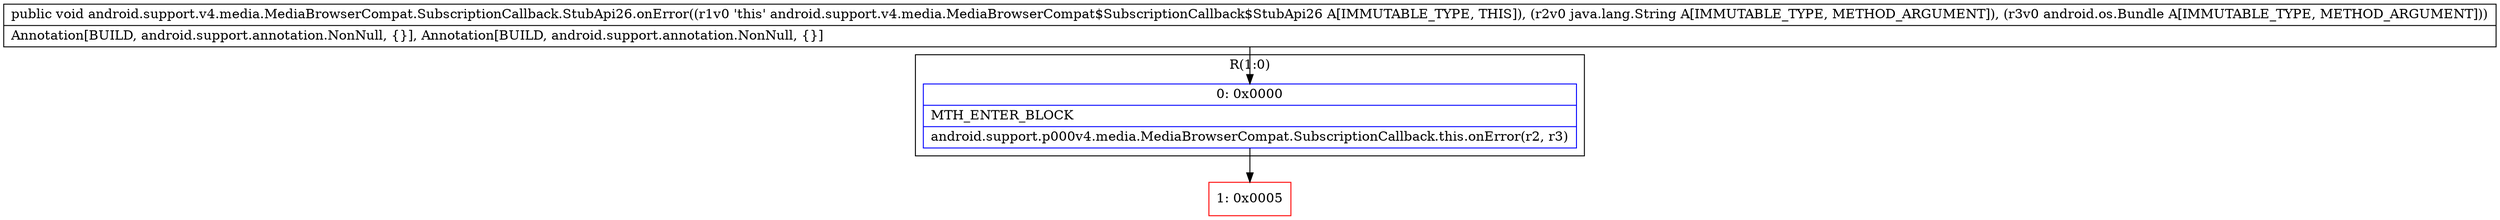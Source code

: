 digraph "CFG forandroid.support.v4.media.MediaBrowserCompat.SubscriptionCallback.StubApi26.onError(Ljava\/lang\/String;Landroid\/os\/Bundle;)V" {
subgraph cluster_Region_1821081390 {
label = "R(1:0)";
node [shape=record,color=blue];
Node_0 [shape=record,label="{0\:\ 0x0000|MTH_ENTER_BLOCK\l|android.support.p000v4.media.MediaBrowserCompat.SubscriptionCallback.this.onError(r2, r3)\l}"];
}
Node_1 [shape=record,color=red,label="{1\:\ 0x0005}"];
MethodNode[shape=record,label="{public void android.support.v4.media.MediaBrowserCompat.SubscriptionCallback.StubApi26.onError((r1v0 'this' android.support.v4.media.MediaBrowserCompat$SubscriptionCallback$StubApi26 A[IMMUTABLE_TYPE, THIS]), (r2v0 java.lang.String A[IMMUTABLE_TYPE, METHOD_ARGUMENT]), (r3v0 android.os.Bundle A[IMMUTABLE_TYPE, METHOD_ARGUMENT]))  | Annotation[BUILD, android.support.annotation.NonNull, \{\}], Annotation[BUILD, android.support.annotation.NonNull, \{\}]\l}"];
MethodNode -> Node_0;
Node_0 -> Node_1;
}

